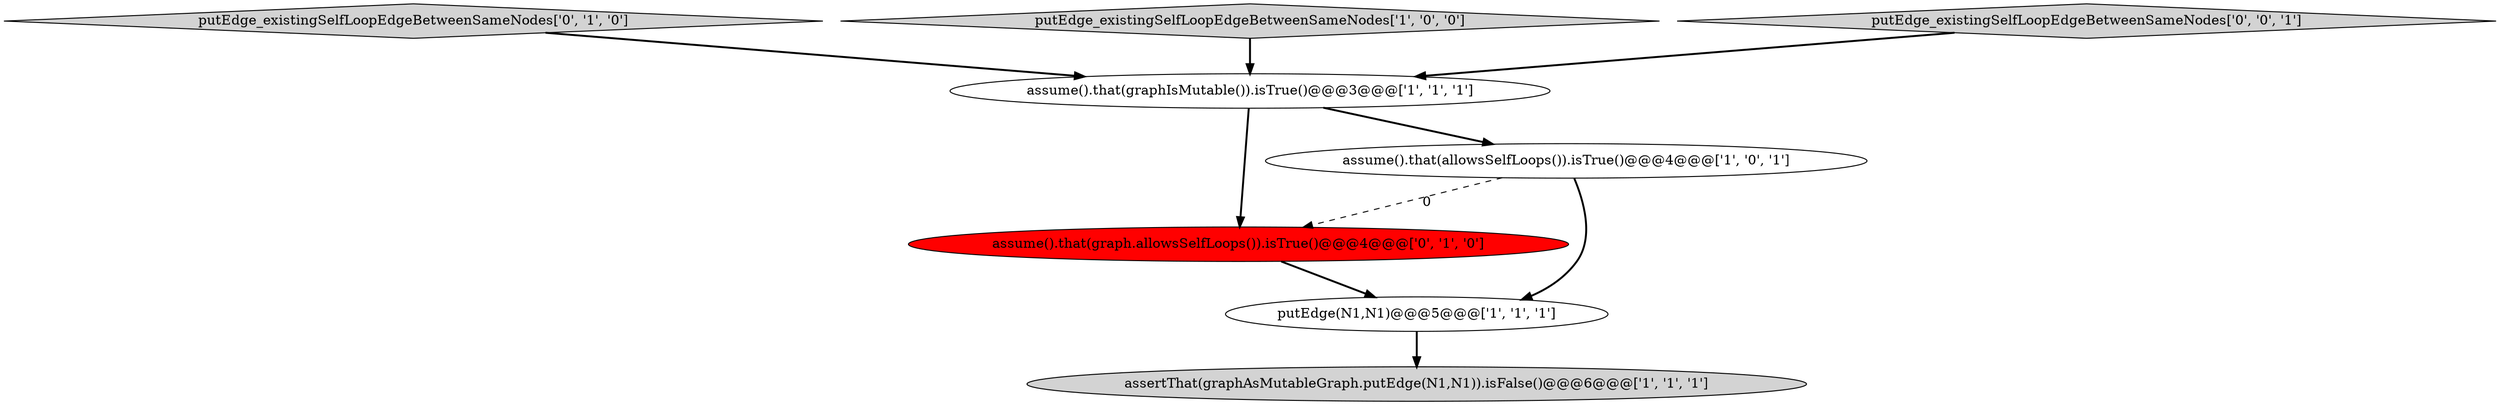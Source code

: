 digraph {
0 [style = filled, label = "putEdge(N1,N1)@@@5@@@['1', '1', '1']", fillcolor = white, shape = ellipse image = "AAA0AAABBB1BBB"];
6 [style = filled, label = "assume().that(graph.allowsSelfLoops()).isTrue()@@@4@@@['0', '1', '0']", fillcolor = red, shape = ellipse image = "AAA1AAABBB2BBB"];
1 [style = filled, label = "assume().that(graphIsMutable()).isTrue()@@@3@@@['1', '1', '1']", fillcolor = white, shape = ellipse image = "AAA0AAABBB1BBB"];
5 [style = filled, label = "putEdge_existingSelfLoopEdgeBetweenSameNodes['0', '1', '0']", fillcolor = lightgray, shape = diamond image = "AAA0AAABBB2BBB"];
2 [style = filled, label = "putEdge_existingSelfLoopEdgeBetweenSameNodes['1', '0', '0']", fillcolor = lightgray, shape = diamond image = "AAA0AAABBB1BBB"];
3 [style = filled, label = "assertThat(graphAsMutableGraph.putEdge(N1,N1)).isFalse()@@@6@@@['1', '1', '1']", fillcolor = lightgray, shape = ellipse image = "AAA0AAABBB1BBB"];
7 [style = filled, label = "putEdge_existingSelfLoopEdgeBetweenSameNodes['0', '0', '1']", fillcolor = lightgray, shape = diamond image = "AAA0AAABBB3BBB"];
4 [style = filled, label = "assume().that(allowsSelfLoops()).isTrue()@@@4@@@['1', '0', '1']", fillcolor = white, shape = ellipse image = "AAA0AAABBB1BBB"];
0->3 [style = bold, label=""];
5->1 [style = bold, label=""];
1->4 [style = bold, label=""];
1->6 [style = bold, label=""];
6->0 [style = bold, label=""];
7->1 [style = bold, label=""];
4->6 [style = dashed, label="0"];
2->1 [style = bold, label=""];
4->0 [style = bold, label=""];
}
